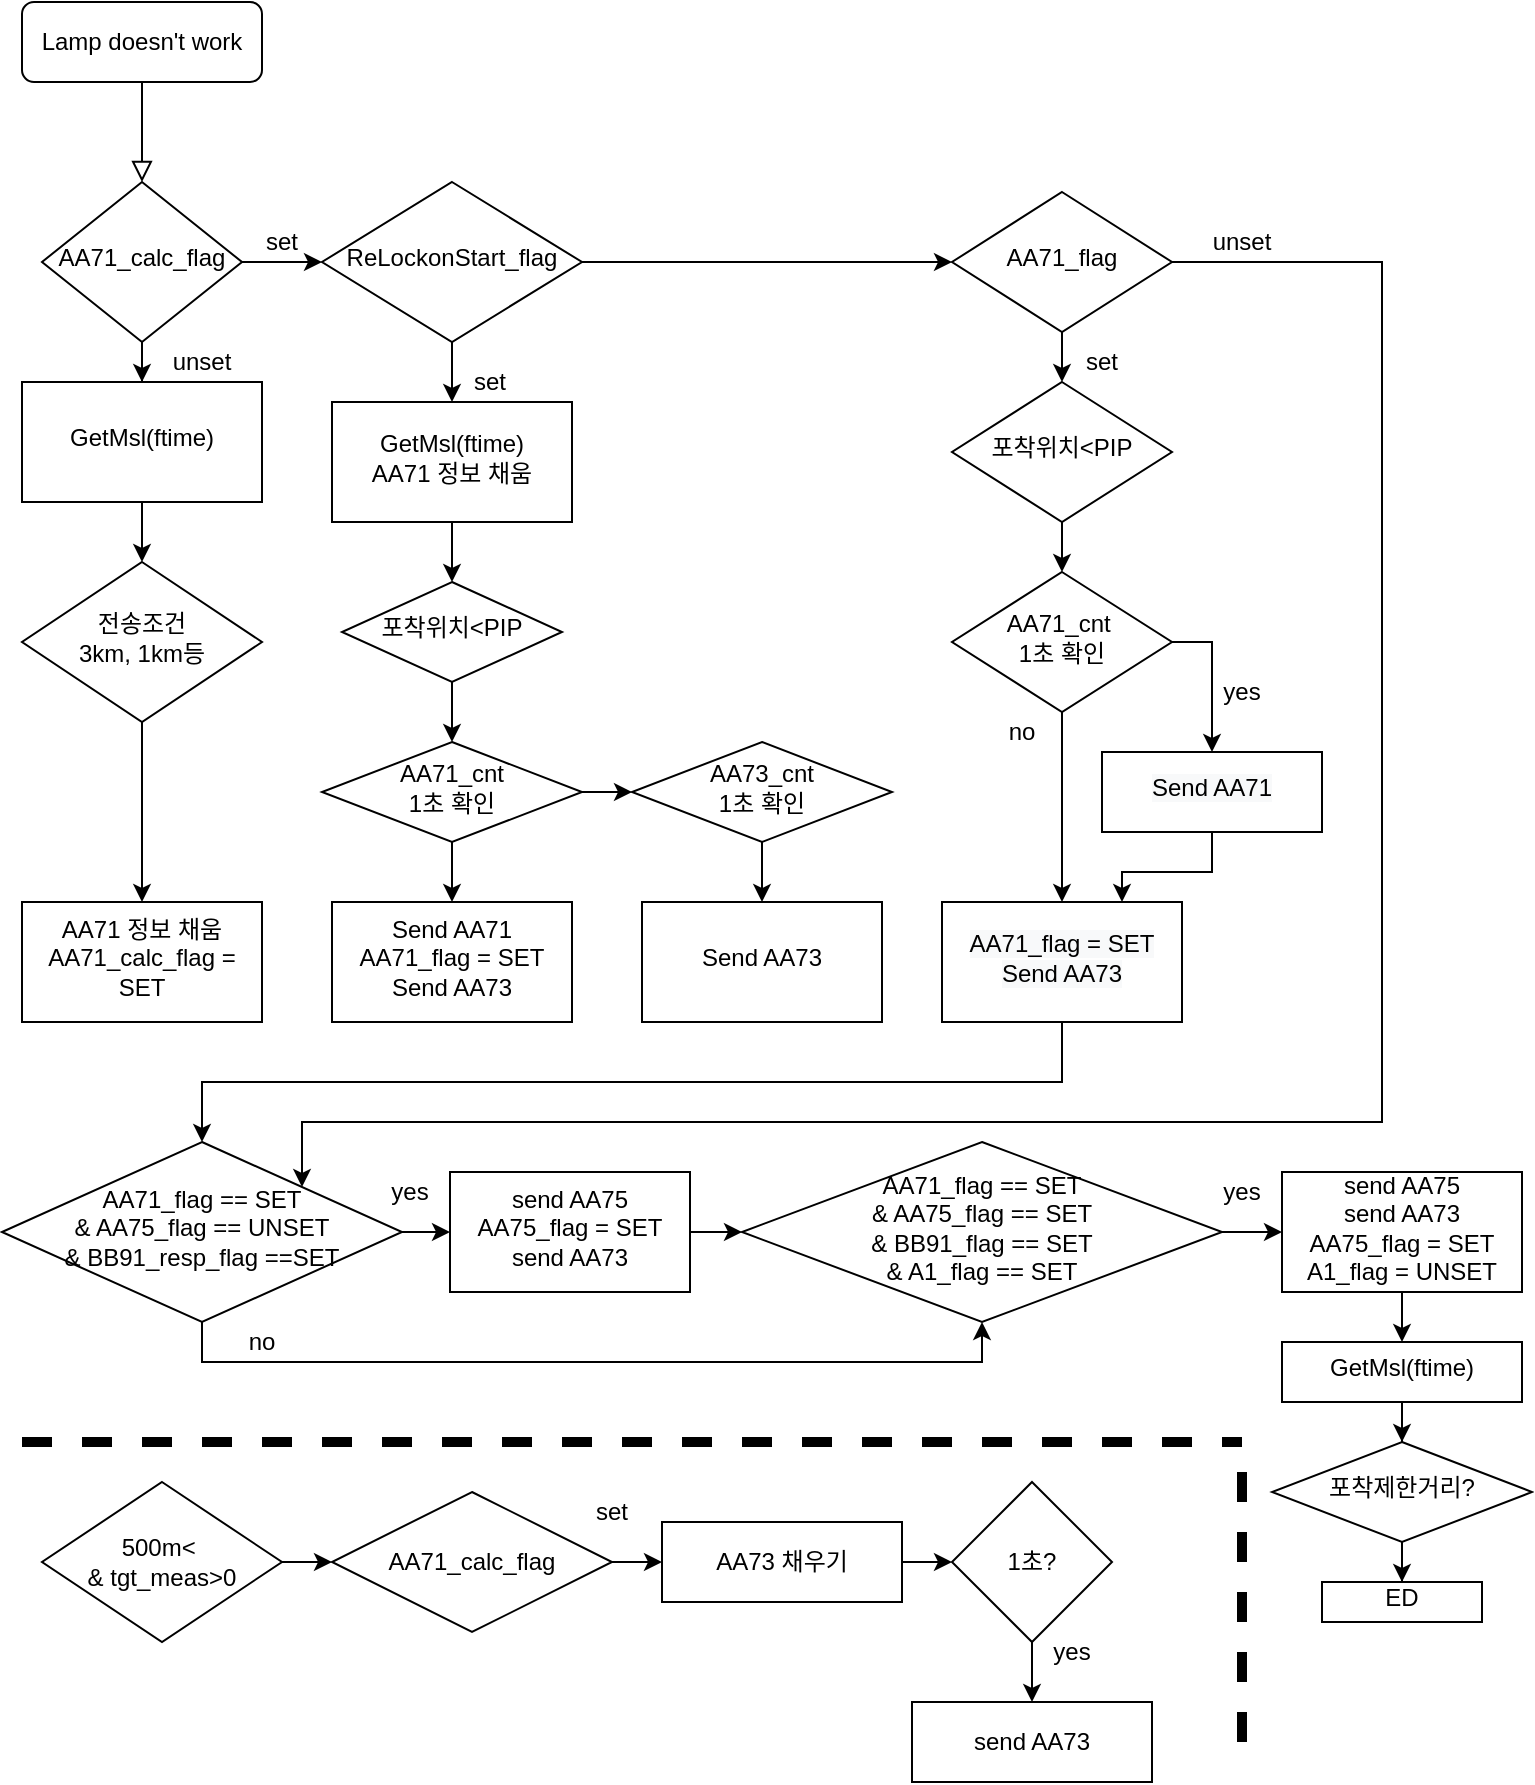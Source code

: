 <mxfile version="13.4.9" type="github">
  <diagram id="C5RBs43oDa-KdzZeNtuy" name="Page-1">
    <mxGraphModel dx="2062" dy="762" grid="1" gridSize="10" guides="1" tooltips="1" connect="1" arrows="1" fold="1" page="1" pageScale="1" pageWidth="827" pageHeight="1169" math="0" shadow="0">
      <root>
        <mxCell id="WIyWlLk6GJQsqaUBKTNV-0" />
        <mxCell id="WIyWlLk6GJQsqaUBKTNV-1" parent="WIyWlLk6GJQsqaUBKTNV-0" />
        <mxCell id="WIyWlLk6GJQsqaUBKTNV-2" value="" style="rounded=0;html=1;jettySize=auto;orthogonalLoop=1;fontSize=11;endArrow=block;endFill=0;endSize=8;strokeWidth=1;shadow=0;labelBackgroundColor=none;edgeStyle=orthogonalEdgeStyle;" parent="WIyWlLk6GJQsqaUBKTNV-1" source="WIyWlLk6GJQsqaUBKTNV-3" target="WIyWlLk6GJQsqaUBKTNV-6" edge="1">
          <mxGeometry relative="1" as="geometry" />
        </mxCell>
        <mxCell id="WIyWlLk6GJQsqaUBKTNV-3" value="Lamp doesn&#39;t work" style="rounded=1;whiteSpace=wrap;html=1;fontSize=12;glass=0;strokeWidth=1;shadow=0;" parent="WIyWlLk6GJQsqaUBKTNV-1" vertex="1">
          <mxGeometry x="20" y="30" width="120" height="40" as="geometry" />
        </mxCell>
        <mxCell id="ajWHQlZ5WoUlic66Gord-1" value="" style="edgeStyle=orthogonalEdgeStyle;rounded=0;orthogonalLoop=1;jettySize=auto;html=1;" edge="1" parent="WIyWlLk6GJQsqaUBKTNV-1" source="WIyWlLk6GJQsqaUBKTNV-6" target="ajWHQlZ5WoUlic66Gord-0">
          <mxGeometry relative="1" as="geometry" />
        </mxCell>
        <mxCell id="ajWHQlZ5WoUlic66Gord-7" value="" style="edgeStyle=orthogonalEdgeStyle;rounded=0;orthogonalLoop=1;jettySize=auto;html=1;" edge="1" parent="WIyWlLk6GJQsqaUBKTNV-1" source="WIyWlLk6GJQsqaUBKTNV-6" target="ajWHQlZ5WoUlic66Gord-6">
          <mxGeometry relative="1" as="geometry" />
        </mxCell>
        <mxCell id="WIyWlLk6GJQsqaUBKTNV-6" value="AA71_calc_flag" style="rhombus;whiteSpace=wrap;html=1;shadow=0;fontFamily=Helvetica;fontSize=12;align=center;strokeWidth=1;spacing=6;spacingTop=-4;" parent="WIyWlLk6GJQsqaUBKTNV-1" vertex="1">
          <mxGeometry x="30" y="120" width="100" height="80" as="geometry" />
        </mxCell>
        <mxCell id="ajWHQlZ5WoUlic66Gord-3" value="" style="edgeStyle=orthogonalEdgeStyle;rounded=0;orthogonalLoop=1;jettySize=auto;html=1;" edge="1" parent="WIyWlLk6GJQsqaUBKTNV-1" source="ajWHQlZ5WoUlic66Gord-0" target="ajWHQlZ5WoUlic66Gord-2">
          <mxGeometry relative="1" as="geometry" />
        </mxCell>
        <mxCell id="ajWHQlZ5WoUlic66Gord-0" value="GetMsl(ftime)" style="whiteSpace=wrap;html=1;shadow=0;strokeWidth=1;spacing=6;spacingTop=-4;" vertex="1" parent="WIyWlLk6GJQsqaUBKTNV-1">
          <mxGeometry x="20" y="220" width="120" height="60" as="geometry" />
        </mxCell>
        <mxCell id="ajWHQlZ5WoUlic66Gord-5" value="" style="edgeStyle=orthogonalEdgeStyle;rounded=0;orthogonalLoop=1;jettySize=auto;html=1;" edge="1" parent="WIyWlLk6GJQsqaUBKTNV-1" source="ajWHQlZ5WoUlic66Gord-2" target="ajWHQlZ5WoUlic66Gord-4">
          <mxGeometry relative="1" as="geometry" />
        </mxCell>
        <mxCell id="ajWHQlZ5WoUlic66Gord-2" value="전송조건&lt;br&gt;3km, 1km등" style="rhombus;whiteSpace=wrap;html=1;shadow=0;strokeWidth=1;spacing=6;spacingTop=-4;" vertex="1" parent="WIyWlLk6GJQsqaUBKTNV-1">
          <mxGeometry x="20" y="310" width="120" height="80" as="geometry" />
        </mxCell>
        <mxCell id="ajWHQlZ5WoUlic66Gord-4" value="AA71 정보 채움&lt;br&gt;AA71_calc_flag = SET" style="whiteSpace=wrap;html=1;shadow=0;strokeWidth=1;spacing=6;spacingTop=-4;" vertex="1" parent="WIyWlLk6GJQsqaUBKTNV-1">
          <mxGeometry x="20" y="480" width="120" height="60" as="geometry" />
        </mxCell>
        <mxCell id="ajWHQlZ5WoUlic66Gord-9" value="" style="edgeStyle=orthogonalEdgeStyle;rounded=0;orthogonalLoop=1;jettySize=auto;html=1;" edge="1" parent="WIyWlLk6GJQsqaUBKTNV-1" source="ajWHQlZ5WoUlic66Gord-6" target="ajWHQlZ5WoUlic66Gord-8">
          <mxGeometry relative="1" as="geometry" />
        </mxCell>
        <mxCell id="ajWHQlZ5WoUlic66Gord-27" value="" style="edgeStyle=orthogonalEdgeStyle;rounded=0;orthogonalLoop=1;jettySize=auto;html=1;" edge="1" parent="WIyWlLk6GJQsqaUBKTNV-1" source="ajWHQlZ5WoUlic66Gord-6" target="ajWHQlZ5WoUlic66Gord-26">
          <mxGeometry relative="1" as="geometry" />
        </mxCell>
        <mxCell id="ajWHQlZ5WoUlic66Gord-6" value="ReLockonStart_flag" style="rhombus;whiteSpace=wrap;html=1;shadow=0;fontFamily=Helvetica;fontSize=12;align=center;strokeWidth=1;spacing=6;spacingTop=-4;" vertex="1" parent="WIyWlLk6GJQsqaUBKTNV-1">
          <mxGeometry x="170" y="120" width="130" height="80" as="geometry" />
        </mxCell>
        <mxCell id="ajWHQlZ5WoUlic66Gord-14" value="" style="edgeStyle=orthogonalEdgeStyle;rounded=0;orthogonalLoop=1;jettySize=auto;html=1;" edge="1" parent="WIyWlLk6GJQsqaUBKTNV-1" source="ajWHQlZ5WoUlic66Gord-8" target="ajWHQlZ5WoUlic66Gord-13">
          <mxGeometry relative="1" as="geometry" />
        </mxCell>
        <mxCell id="ajWHQlZ5WoUlic66Gord-8" value="GetMsl(ftime)&lt;br&gt;AA71 정보 채움" style="whiteSpace=wrap;html=1;shadow=0;strokeWidth=1;spacing=6;spacingTop=-4;" vertex="1" parent="WIyWlLk6GJQsqaUBKTNV-1">
          <mxGeometry x="175" y="230" width="120" height="60" as="geometry" />
        </mxCell>
        <mxCell id="ajWHQlZ5WoUlic66Gord-10" value="set" style="text;html=1;strokeColor=none;fillColor=none;align=center;verticalAlign=middle;whiteSpace=wrap;rounded=0;" vertex="1" parent="WIyWlLk6GJQsqaUBKTNV-1">
          <mxGeometry x="130" y="140" width="40" height="20" as="geometry" />
        </mxCell>
        <mxCell id="ajWHQlZ5WoUlic66Gord-11" value="unset" style="text;html=1;strokeColor=none;fillColor=none;align=center;verticalAlign=middle;whiteSpace=wrap;rounded=0;" vertex="1" parent="WIyWlLk6GJQsqaUBKTNV-1">
          <mxGeometry x="90" y="200" width="40" height="20" as="geometry" />
        </mxCell>
        <mxCell id="ajWHQlZ5WoUlic66Gord-12" value="set" style="text;html=1;strokeColor=none;fillColor=none;align=center;verticalAlign=middle;whiteSpace=wrap;rounded=0;" vertex="1" parent="WIyWlLk6GJQsqaUBKTNV-1">
          <mxGeometry x="234" y="210" width="40" height="20" as="geometry" />
        </mxCell>
        <mxCell id="ajWHQlZ5WoUlic66Gord-18" value="" style="edgeStyle=orthogonalEdgeStyle;rounded=0;orthogonalLoop=1;jettySize=auto;html=1;" edge="1" parent="WIyWlLk6GJQsqaUBKTNV-1" source="ajWHQlZ5WoUlic66Gord-13" target="ajWHQlZ5WoUlic66Gord-17">
          <mxGeometry relative="1" as="geometry" />
        </mxCell>
        <mxCell id="ajWHQlZ5WoUlic66Gord-13" value="포착위치&amp;lt;PIP" style="rhombus;whiteSpace=wrap;html=1;shadow=0;strokeWidth=1;spacing=6;spacingTop=-4;" vertex="1" parent="WIyWlLk6GJQsqaUBKTNV-1">
          <mxGeometry x="180" y="320" width="110" height="50" as="geometry" />
        </mxCell>
        <mxCell id="ajWHQlZ5WoUlic66Gord-20" value="" style="edgeStyle=orthogonalEdgeStyle;rounded=0;orthogonalLoop=1;jettySize=auto;html=1;" edge="1" parent="WIyWlLk6GJQsqaUBKTNV-1" source="ajWHQlZ5WoUlic66Gord-17" target="ajWHQlZ5WoUlic66Gord-19">
          <mxGeometry relative="1" as="geometry" />
        </mxCell>
        <mxCell id="ajWHQlZ5WoUlic66Gord-22" value="" style="edgeStyle=orthogonalEdgeStyle;rounded=0;orthogonalLoop=1;jettySize=auto;html=1;" edge="1" parent="WIyWlLk6GJQsqaUBKTNV-1" source="ajWHQlZ5WoUlic66Gord-17" target="ajWHQlZ5WoUlic66Gord-21">
          <mxGeometry relative="1" as="geometry" />
        </mxCell>
        <mxCell id="ajWHQlZ5WoUlic66Gord-17" value="AA71_cnt &lt;br&gt;1초 확인" style="rhombus;whiteSpace=wrap;html=1;shadow=0;strokeWidth=1;spacing=6;spacingTop=-4;" vertex="1" parent="WIyWlLk6GJQsqaUBKTNV-1">
          <mxGeometry x="170" y="400" width="130" height="50" as="geometry" />
        </mxCell>
        <mxCell id="ajWHQlZ5WoUlic66Gord-19" value="Send AA71&lt;br&gt;AA71_flag = SET&lt;br&gt;Send AA73" style="whiteSpace=wrap;html=1;shadow=0;strokeWidth=1;spacing=6;spacingTop=-4;" vertex="1" parent="WIyWlLk6GJQsqaUBKTNV-1">
          <mxGeometry x="175" y="480" width="120" height="60" as="geometry" />
        </mxCell>
        <mxCell id="ajWHQlZ5WoUlic66Gord-24" value="" style="edgeStyle=orthogonalEdgeStyle;rounded=0;orthogonalLoop=1;jettySize=auto;html=1;" edge="1" parent="WIyWlLk6GJQsqaUBKTNV-1" source="ajWHQlZ5WoUlic66Gord-21" target="ajWHQlZ5WoUlic66Gord-23">
          <mxGeometry relative="1" as="geometry" />
        </mxCell>
        <mxCell id="ajWHQlZ5WoUlic66Gord-21" value="AA73_cnt &lt;br&gt;1초 확인" style="rhombus;whiteSpace=wrap;html=1;shadow=0;strokeWidth=1;spacing=6;spacingTop=-4;" vertex="1" parent="WIyWlLk6GJQsqaUBKTNV-1">
          <mxGeometry x="325" y="400" width="130" height="50" as="geometry" />
        </mxCell>
        <mxCell id="ajWHQlZ5WoUlic66Gord-23" value="Send AA73" style="whiteSpace=wrap;html=1;shadow=0;strokeWidth=1;spacing=6;spacingTop=-4;" vertex="1" parent="WIyWlLk6GJQsqaUBKTNV-1">
          <mxGeometry x="330" y="480" width="120" height="60" as="geometry" />
        </mxCell>
        <mxCell id="ajWHQlZ5WoUlic66Gord-29" value="" style="edgeStyle=orthogonalEdgeStyle;rounded=0;orthogonalLoop=1;jettySize=auto;html=1;" edge="1" parent="WIyWlLk6GJQsqaUBKTNV-1" source="ajWHQlZ5WoUlic66Gord-26" target="ajWHQlZ5WoUlic66Gord-28">
          <mxGeometry relative="1" as="geometry" />
        </mxCell>
        <mxCell id="ajWHQlZ5WoUlic66Gord-54" style="edgeStyle=orthogonalEdgeStyle;rounded=0;orthogonalLoop=1;jettySize=auto;html=1;exitX=1;exitY=0.5;exitDx=0;exitDy=0;entryX=1;entryY=0;entryDx=0;entryDy=0;" edge="1" parent="WIyWlLk6GJQsqaUBKTNV-1" source="ajWHQlZ5WoUlic66Gord-26" target="ajWHQlZ5WoUlic66Gord-44">
          <mxGeometry relative="1" as="geometry">
            <Array as="points">
              <mxPoint x="700" y="160" />
              <mxPoint x="700" y="590" />
              <mxPoint x="160" y="590" />
            </Array>
          </mxGeometry>
        </mxCell>
        <mxCell id="ajWHQlZ5WoUlic66Gord-26" value="AA71_flag" style="rhombus;whiteSpace=wrap;html=1;shadow=0;strokeWidth=1;spacing=6;spacingTop=-4;" vertex="1" parent="WIyWlLk6GJQsqaUBKTNV-1">
          <mxGeometry x="485" y="125" width="110" height="70" as="geometry" />
        </mxCell>
        <mxCell id="ajWHQlZ5WoUlic66Gord-31" value="" style="edgeStyle=orthogonalEdgeStyle;rounded=0;orthogonalLoop=1;jettySize=auto;html=1;" edge="1" parent="WIyWlLk6GJQsqaUBKTNV-1" source="ajWHQlZ5WoUlic66Gord-28" target="ajWHQlZ5WoUlic66Gord-30">
          <mxGeometry relative="1" as="geometry" />
        </mxCell>
        <mxCell id="ajWHQlZ5WoUlic66Gord-38" style="edgeStyle=orthogonalEdgeStyle;rounded=0;orthogonalLoop=1;jettySize=auto;html=1;entryX=0.5;entryY=0;entryDx=0;entryDy=0;exitX=1;exitY=0.5;exitDx=0;exitDy=0;" edge="1" parent="WIyWlLk6GJQsqaUBKTNV-1" source="ajWHQlZ5WoUlic66Gord-30" target="ajWHQlZ5WoUlic66Gord-35">
          <mxGeometry relative="1" as="geometry">
            <mxPoint x="600" y="348" as="sourcePoint" />
          </mxGeometry>
        </mxCell>
        <mxCell id="ajWHQlZ5WoUlic66Gord-28" value="포착위치&amp;lt;PIP" style="rhombus;whiteSpace=wrap;html=1;shadow=0;strokeWidth=1;spacing=6;spacingTop=-4;" vertex="1" parent="WIyWlLk6GJQsqaUBKTNV-1">
          <mxGeometry x="485" y="220" width="110" height="70" as="geometry" />
        </mxCell>
        <mxCell id="ajWHQlZ5WoUlic66Gord-33" value="" style="edgeStyle=orthogonalEdgeStyle;rounded=0;orthogonalLoop=1;jettySize=auto;html=1;" edge="1" parent="WIyWlLk6GJQsqaUBKTNV-1" source="ajWHQlZ5WoUlic66Gord-30" target="ajWHQlZ5WoUlic66Gord-32">
          <mxGeometry relative="1" as="geometry" />
        </mxCell>
        <mxCell id="ajWHQlZ5WoUlic66Gord-30" value="AA71_cnt&amp;nbsp;&lt;br&gt;1초 확인" style="rhombus;whiteSpace=wrap;html=1;shadow=0;strokeWidth=1;spacing=6;spacingTop=-4;" vertex="1" parent="WIyWlLk6GJQsqaUBKTNV-1">
          <mxGeometry x="485" y="315" width="110" height="70" as="geometry" />
        </mxCell>
        <mxCell id="ajWHQlZ5WoUlic66Gord-47" style="edgeStyle=orthogonalEdgeStyle;rounded=0;orthogonalLoop=1;jettySize=auto;html=1;exitX=0.5;exitY=1;exitDx=0;exitDy=0;entryX=0.5;entryY=0;entryDx=0;entryDy=0;" edge="1" parent="WIyWlLk6GJQsqaUBKTNV-1" source="ajWHQlZ5WoUlic66Gord-32" target="ajWHQlZ5WoUlic66Gord-44">
          <mxGeometry relative="1" as="geometry" />
        </mxCell>
        <mxCell id="ajWHQlZ5WoUlic66Gord-32" value="&lt;span style=&quot;color: rgb(0 , 0 , 0) ; font-family: &amp;#34;helvetica&amp;#34; ; font-size: 12px ; font-style: normal ; font-weight: 400 ; letter-spacing: normal ; text-align: center ; text-indent: 0px ; text-transform: none ; word-spacing: 0px ; background-color: rgb(248 , 249 , 250) ; display: inline ; float: none&quot;&gt;AA71_flag = SET&lt;/span&gt;&lt;br style=&quot;color: rgb(0 , 0 , 0) ; font-family: &amp;#34;helvetica&amp;#34; ; font-size: 12px ; font-style: normal ; font-weight: 400 ; letter-spacing: normal ; text-align: center ; text-indent: 0px ; text-transform: none ; word-spacing: 0px ; background-color: rgb(248 , 249 , 250)&quot;&gt;&lt;span style=&quot;color: rgb(0 , 0 , 0) ; font-family: &amp;#34;helvetica&amp;#34; ; font-size: 12px ; font-style: normal ; font-weight: 400 ; letter-spacing: normal ; text-align: center ; text-indent: 0px ; text-transform: none ; word-spacing: 0px ; background-color: rgb(248 , 249 , 250) ; display: inline ; float: none&quot;&gt;Send AA73&lt;/span&gt;&lt;br&gt;" style="whiteSpace=wrap;html=1;shadow=0;strokeWidth=1;spacing=6;spacingTop=-4;" vertex="1" parent="WIyWlLk6GJQsqaUBKTNV-1">
          <mxGeometry x="480" y="480" width="120" height="60" as="geometry" />
        </mxCell>
        <mxCell id="ajWHQlZ5WoUlic66Gord-34" value="set" style="text;html=1;strokeColor=none;fillColor=none;align=center;verticalAlign=middle;whiteSpace=wrap;rounded=0;" vertex="1" parent="WIyWlLk6GJQsqaUBKTNV-1">
          <mxGeometry x="540" y="200" width="40" height="20" as="geometry" />
        </mxCell>
        <mxCell id="ajWHQlZ5WoUlic66Gord-39" style="edgeStyle=orthogonalEdgeStyle;rounded=0;orthogonalLoop=1;jettySize=auto;html=1;exitX=0.5;exitY=1;exitDx=0;exitDy=0;entryX=0.75;entryY=0;entryDx=0;entryDy=0;" edge="1" parent="WIyWlLk6GJQsqaUBKTNV-1" source="ajWHQlZ5WoUlic66Gord-35" target="ajWHQlZ5WoUlic66Gord-32">
          <mxGeometry relative="1" as="geometry" />
        </mxCell>
        <mxCell id="ajWHQlZ5WoUlic66Gord-35" value="&lt;span style=&quot;color: rgb(0 , 0 , 0) ; font-family: &amp;#34;helvetica&amp;#34; ; font-size: 12px ; font-style: normal ; font-weight: 400 ; letter-spacing: normal ; text-align: center ; text-indent: 0px ; text-transform: none ; word-spacing: 0px ; background-color: rgb(248 , 249 , 250) ; display: inline ; float: none&quot;&gt;Send AA71&lt;/span&gt;" style="whiteSpace=wrap;html=1;shadow=0;strokeWidth=1;spacing=6;spacingTop=-4;" vertex="1" parent="WIyWlLk6GJQsqaUBKTNV-1">
          <mxGeometry x="560" y="405" width="110" height="40" as="geometry" />
        </mxCell>
        <mxCell id="ajWHQlZ5WoUlic66Gord-40" value="yes" style="text;html=1;strokeColor=none;fillColor=none;align=center;verticalAlign=middle;whiteSpace=wrap;rounded=0;" vertex="1" parent="WIyWlLk6GJQsqaUBKTNV-1">
          <mxGeometry x="610" y="365" width="40" height="20" as="geometry" />
        </mxCell>
        <mxCell id="ajWHQlZ5WoUlic66Gord-43" value="no" style="text;html=1;strokeColor=none;fillColor=none;align=center;verticalAlign=middle;whiteSpace=wrap;rounded=0;" vertex="1" parent="WIyWlLk6GJQsqaUBKTNV-1">
          <mxGeometry x="500" y="385" width="40" height="20" as="geometry" />
        </mxCell>
        <mxCell id="ajWHQlZ5WoUlic66Gord-49" value="" style="edgeStyle=orthogonalEdgeStyle;rounded=0;orthogonalLoop=1;jettySize=auto;html=1;" edge="1" parent="WIyWlLk6GJQsqaUBKTNV-1" source="ajWHQlZ5WoUlic66Gord-44" target="ajWHQlZ5WoUlic66Gord-48">
          <mxGeometry relative="1" as="geometry" />
        </mxCell>
        <mxCell id="ajWHQlZ5WoUlic66Gord-56" style="edgeStyle=orthogonalEdgeStyle;rounded=0;orthogonalLoop=1;jettySize=auto;html=1;exitX=0.5;exitY=1;exitDx=0;exitDy=0;entryX=0.5;entryY=1;entryDx=0;entryDy=0;" edge="1" parent="WIyWlLk6GJQsqaUBKTNV-1" source="ajWHQlZ5WoUlic66Gord-44" target="ajWHQlZ5WoUlic66Gord-50">
          <mxGeometry relative="1" as="geometry" />
        </mxCell>
        <mxCell id="ajWHQlZ5WoUlic66Gord-44" value="AA71_flag == SET&lt;br&gt;&amp;amp; AA75_flag == UNSET&lt;br&gt;&amp;amp; BB91_resp_flag ==SET" style="rhombus;whiteSpace=wrap;html=1;shadow=0;strokeWidth=1;spacing=6;spacingTop=-4;" vertex="1" parent="WIyWlLk6GJQsqaUBKTNV-1">
          <mxGeometry x="10" y="600" width="200" height="90" as="geometry" />
        </mxCell>
        <mxCell id="ajWHQlZ5WoUlic66Gord-51" value="" style="edgeStyle=orthogonalEdgeStyle;rounded=0;orthogonalLoop=1;jettySize=auto;html=1;" edge="1" parent="WIyWlLk6GJQsqaUBKTNV-1" source="ajWHQlZ5WoUlic66Gord-48" target="ajWHQlZ5WoUlic66Gord-50">
          <mxGeometry relative="1" as="geometry" />
        </mxCell>
        <mxCell id="ajWHQlZ5WoUlic66Gord-48" value="send AA75&lt;br&gt;AA75_flag = SET&lt;br&gt;send AA73" style="whiteSpace=wrap;html=1;shadow=0;strokeWidth=1;spacing=6;spacingTop=-4;" vertex="1" parent="WIyWlLk6GJQsqaUBKTNV-1">
          <mxGeometry x="234" y="615" width="120" height="60" as="geometry" />
        </mxCell>
        <mxCell id="ajWHQlZ5WoUlic66Gord-53" value="" style="edgeStyle=orthogonalEdgeStyle;rounded=0;orthogonalLoop=1;jettySize=auto;html=1;" edge="1" parent="WIyWlLk6GJQsqaUBKTNV-1" source="ajWHQlZ5WoUlic66Gord-50" target="ajWHQlZ5WoUlic66Gord-52">
          <mxGeometry relative="1" as="geometry" />
        </mxCell>
        <mxCell id="ajWHQlZ5WoUlic66Gord-50" value="AA71_flag == SET&lt;br&gt;&amp;amp; AA75_flag == SET&lt;br&gt;&amp;amp; BB91_flag == SET&lt;br&gt;&amp;amp; A1_flag == SET" style="rhombus;whiteSpace=wrap;html=1;shadow=0;strokeWidth=1;spacing=6;spacingTop=-4;" vertex="1" parent="WIyWlLk6GJQsqaUBKTNV-1">
          <mxGeometry x="380" y="600" width="240" height="90" as="geometry" />
        </mxCell>
        <mxCell id="ajWHQlZ5WoUlic66Gord-64" value="" style="edgeStyle=orthogonalEdgeStyle;rounded=0;orthogonalLoop=1;jettySize=auto;html=1;" edge="1" parent="WIyWlLk6GJQsqaUBKTNV-1" source="ajWHQlZ5WoUlic66Gord-52" target="ajWHQlZ5WoUlic66Gord-63">
          <mxGeometry relative="1" as="geometry" />
        </mxCell>
        <mxCell id="ajWHQlZ5WoUlic66Gord-52" value="send AA75&lt;br&gt;send AA73&lt;br&gt;AA75_flag = SET&lt;br&gt;A1_flag = UNSET" style="whiteSpace=wrap;html=1;shadow=0;strokeWidth=1;spacing=6;spacingTop=-4;" vertex="1" parent="WIyWlLk6GJQsqaUBKTNV-1">
          <mxGeometry x="650" y="615" width="120" height="60" as="geometry" />
        </mxCell>
        <mxCell id="ajWHQlZ5WoUlic66Gord-55" value="unset" style="text;html=1;strokeColor=none;fillColor=none;align=center;verticalAlign=middle;whiteSpace=wrap;rounded=0;" vertex="1" parent="WIyWlLk6GJQsqaUBKTNV-1">
          <mxGeometry x="610" y="140" width="40" height="20" as="geometry" />
        </mxCell>
        <mxCell id="ajWHQlZ5WoUlic66Gord-58" value="yes" style="text;html=1;strokeColor=none;fillColor=none;align=center;verticalAlign=middle;whiteSpace=wrap;rounded=0;" vertex="1" parent="WIyWlLk6GJQsqaUBKTNV-1">
          <mxGeometry x="194" y="615" width="40" height="20" as="geometry" />
        </mxCell>
        <mxCell id="ajWHQlZ5WoUlic66Gord-59" value="yes" style="text;html=1;strokeColor=none;fillColor=none;align=center;verticalAlign=middle;whiteSpace=wrap;rounded=0;" vertex="1" parent="WIyWlLk6GJQsqaUBKTNV-1">
          <mxGeometry x="610" y="615" width="40" height="20" as="geometry" />
        </mxCell>
        <mxCell id="ajWHQlZ5WoUlic66Gord-60" value="no" style="text;html=1;strokeColor=none;fillColor=none;align=center;verticalAlign=middle;whiteSpace=wrap;rounded=0;" vertex="1" parent="WIyWlLk6GJQsqaUBKTNV-1">
          <mxGeometry x="120" y="690" width="40" height="20" as="geometry" />
        </mxCell>
        <mxCell id="ajWHQlZ5WoUlic66Gord-66" value="" style="edgeStyle=orthogonalEdgeStyle;rounded=0;orthogonalLoop=1;jettySize=auto;html=1;" edge="1" parent="WIyWlLk6GJQsqaUBKTNV-1" source="ajWHQlZ5WoUlic66Gord-63" target="ajWHQlZ5WoUlic66Gord-65">
          <mxGeometry relative="1" as="geometry" />
        </mxCell>
        <mxCell id="ajWHQlZ5WoUlic66Gord-63" value="GetMsl(ftime)" style="whiteSpace=wrap;html=1;shadow=0;strokeWidth=1;spacing=6;spacingTop=-4;" vertex="1" parent="WIyWlLk6GJQsqaUBKTNV-1">
          <mxGeometry x="650" y="700" width="120" height="30" as="geometry" />
        </mxCell>
        <mxCell id="ajWHQlZ5WoUlic66Gord-68" value="" style="edgeStyle=orthogonalEdgeStyle;rounded=0;orthogonalLoop=1;jettySize=auto;html=1;" edge="1" parent="WIyWlLk6GJQsqaUBKTNV-1" source="ajWHQlZ5WoUlic66Gord-65" target="ajWHQlZ5WoUlic66Gord-67">
          <mxGeometry relative="1" as="geometry" />
        </mxCell>
        <mxCell id="ajWHQlZ5WoUlic66Gord-65" value="포착제한거리?" style="rhombus;whiteSpace=wrap;html=1;shadow=0;strokeWidth=1;spacing=6;spacingTop=-4;" vertex="1" parent="WIyWlLk6GJQsqaUBKTNV-1">
          <mxGeometry x="645" y="750" width="130" height="50" as="geometry" />
        </mxCell>
        <mxCell id="ajWHQlZ5WoUlic66Gord-67" value="ED" style="whiteSpace=wrap;html=1;shadow=0;strokeWidth=1;spacing=6;spacingTop=-4;" vertex="1" parent="WIyWlLk6GJQsqaUBKTNV-1">
          <mxGeometry x="670" y="820" width="80" height="20" as="geometry" />
        </mxCell>
        <mxCell id="ajWHQlZ5WoUlic66Gord-75" value="" style="edgeStyle=orthogonalEdgeStyle;rounded=0;orthogonalLoop=1;jettySize=auto;html=1;" edge="1" parent="WIyWlLk6GJQsqaUBKTNV-1" source="ajWHQlZ5WoUlic66Gord-73" target="ajWHQlZ5WoUlic66Gord-74">
          <mxGeometry relative="1" as="geometry" />
        </mxCell>
        <mxCell id="ajWHQlZ5WoUlic66Gord-73" value="500m&amp;lt;&amp;nbsp;&lt;br&gt;&amp;amp; tgt_meas&amp;gt;0" style="rhombus;whiteSpace=wrap;html=1;" vertex="1" parent="WIyWlLk6GJQsqaUBKTNV-1">
          <mxGeometry x="30" y="770" width="120" height="80" as="geometry" />
        </mxCell>
        <mxCell id="ajWHQlZ5WoUlic66Gord-77" value="" style="edgeStyle=orthogonalEdgeStyle;rounded=0;orthogonalLoop=1;jettySize=auto;html=1;" edge="1" parent="WIyWlLk6GJQsqaUBKTNV-1" source="ajWHQlZ5WoUlic66Gord-74" target="ajWHQlZ5WoUlic66Gord-76">
          <mxGeometry relative="1" as="geometry" />
        </mxCell>
        <mxCell id="ajWHQlZ5WoUlic66Gord-74" value="AA71_calc_flag" style="rhombus;whiteSpace=wrap;html=1;" vertex="1" parent="WIyWlLk6GJQsqaUBKTNV-1">
          <mxGeometry x="175" y="775" width="140" height="70" as="geometry" />
        </mxCell>
        <mxCell id="ajWHQlZ5WoUlic66Gord-79" value="" style="edgeStyle=orthogonalEdgeStyle;rounded=0;orthogonalLoop=1;jettySize=auto;html=1;" edge="1" parent="WIyWlLk6GJQsqaUBKTNV-1" source="ajWHQlZ5WoUlic66Gord-76" target="ajWHQlZ5WoUlic66Gord-78">
          <mxGeometry relative="1" as="geometry" />
        </mxCell>
        <mxCell id="ajWHQlZ5WoUlic66Gord-76" value="AA73 채우기" style="whiteSpace=wrap;html=1;" vertex="1" parent="WIyWlLk6GJQsqaUBKTNV-1">
          <mxGeometry x="340" y="790" width="120" height="40" as="geometry" />
        </mxCell>
        <mxCell id="ajWHQlZ5WoUlic66Gord-85" value="" style="edgeStyle=orthogonalEdgeStyle;rounded=0;orthogonalLoop=1;jettySize=auto;html=1;" edge="1" parent="WIyWlLk6GJQsqaUBKTNV-1" source="ajWHQlZ5WoUlic66Gord-78" target="ajWHQlZ5WoUlic66Gord-84">
          <mxGeometry relative="1" as="geometry" />
        </mxCell>
        <mxCell id="ajWHQlZ5WoUlic66Gord-78" value="1초?" style="rhombus;whiteSpace=wrap;html=1;" vertex="1" parent="WIyWlLk6GJQsqaUBKTNV-1">
          <mxGeometry x="485" y="770" width="80" height="80" as="geometry" />
        </mxCell>
        <mxCell id="ajWHQlZ5WoUlic66Gord-84" value="send AA73" style="whiteSpace=wrap;html=1;" vertex="1" parent="WIyWlLk6GJQsqaUBKTNV-1">
          <mxGeometry x="465" y="880" width="120" height="40" as="geometry" />
        </mxCell>
        <mxCell id="ajWHQlZ5WoUlic66Gord-86" value="set" style="text;html=1;strokeColor=none;fillColor=none;align=center;verticalAlign=middle;whiteSpace=wrap;rounded=0;" vertex="1" parent="WIyWlLk6GJQsqaUBKTNV-1">
          <mxGeometry x="295" y="775" width="40" height="20" as="geometry" />
        </mxCell>
        <mxCell id="ajWHQlZ5WoUlic66Gord-87" value="yes" style="text;html=1;strokeColor=none;fillColor=none;align=center;verticalAlign=middle;whiteSpace=wrap;rounded=0;" vertex="1" parent="WIyWlLk6GJQsqaUBKTNV-1">
          <mxGeometry x="525" y="845" width="40" height="20" as="geometry" />
        </mxCell>
        <mxCell id="ajWHQlZ5WoUlic66Gord-88" value="" style="endArrow=none;dashed=1;html=1;strokeWidth=5;" edge="1" parent="WIyWlLk6GJQsqaUBKTNV-1">
          <mxGeometry width="50" height="50" relative="1" as="geometry">
            <mxPoint x="20" y="750" as="sourcePoint" />
            <mxPoint x="630" y="750" as="targetPoint" />
          </mxGeometry>
        </mxCell>
        <mxCell id="ajWHQlZ5WoUlic66Gord-90" value="" style="endArrow=none;dashed=1;html=1;strokeWidth=5;" edge="1" parent="WIyWlLk6GJQsqaUBKTNV-1">
          <mxGeometry width="50" height="50" relative="1" as="geometry">
            <mxPoint x="630" y="900" as="sourcePoint" />
            <mxPoint x="630" y="750" as="targetPoint" />
          </mxGeometry>
        </mxCell>
      </root>
    </mxGraphModel>
  </diagram>
</mxfile>
